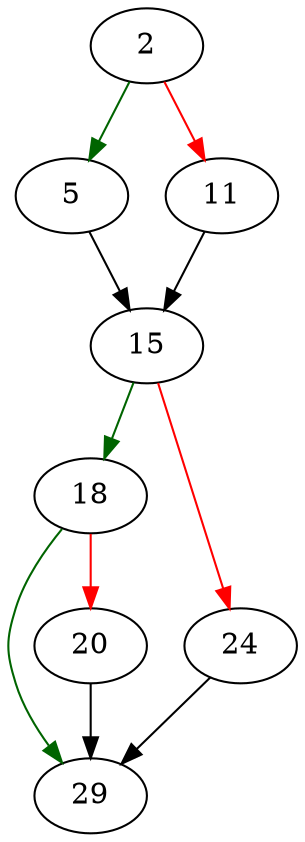 strict digraph "open_file" {
	// Node definitions.
	2 [entry=true];
	5;
	11;
	15;
	18;
	24;
	29;
	20;

	// Edge definitions.
	2 -> 5 [
		color=darkgreen
		cond=true
	];
	2 -> 11 [
		color=red
		cond=false
	];
	5 -> 15;
	11 -> 15;
	15 -> 18 [
		color=darkgreen
		cond=true
	];
	15 -> 24 [
		color=red
		cond=false
	];
	18 -> 29 [
		color=darkgreen
		cond=true
	];
	18 -> 20 [
		color=red
		cond=false
	];
	24 -> 29;
	20 -> 29;
}